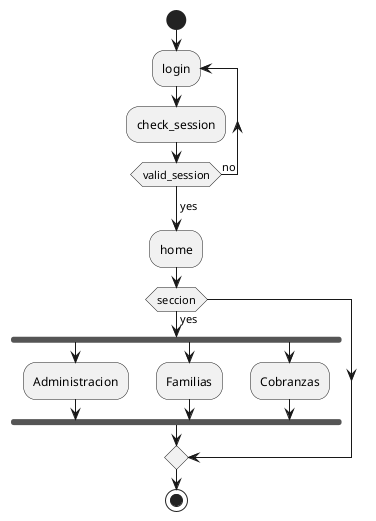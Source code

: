 @startuml

@startuml

start

repeat :login;
:check_session;
repeat while (valid_session) is (no)
->yes;

:home;
if (seccion) then (yes)
    fork 
        :Administracion;
    fork again
        :Familias;
    fork again
        :Cobranzas;
    end fork

endif
stop


@enduml